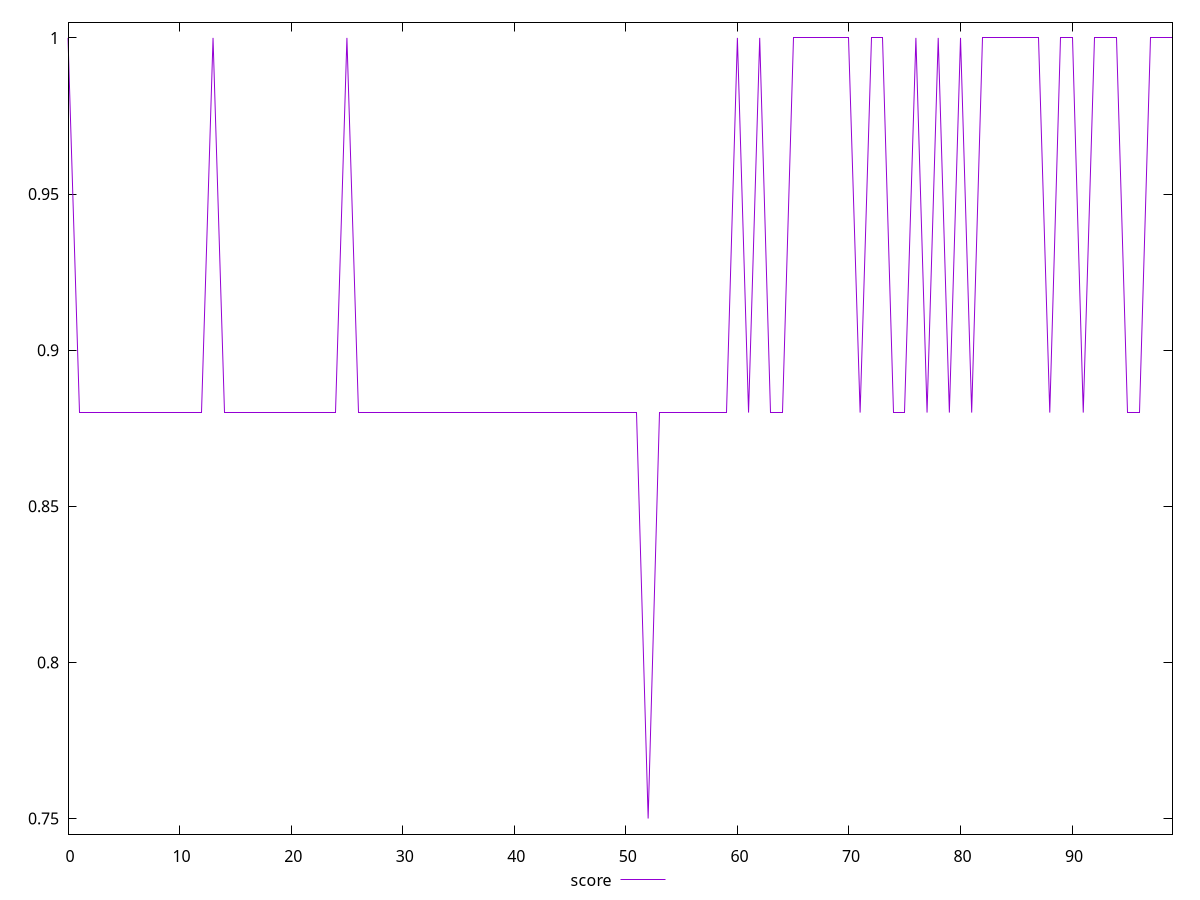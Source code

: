 reset

$score <<EOF
0 1
1 0.88
2 0.88
3 0.88
4 0.88
5 0.88
6 0.88
7 0.88
8 0.88
9 0.88
10 0.88
11 0.88
12 0.88
13 1
14 0.88
15 0.88
16 0.88
17 0.88
18 0.88
19 0.88
20 0.88
21 0.88
22 0.88
23 0.88
24 0.88
25 1
26 0.88
27 0.88
28 0.88
29 0.88
30 0.88
31 0.88
32 0.88
33 0.88
34 0.88
35 0.88
36 0.88
37 0.88
38 0.88
39 0.88
40 0.88
41 0.88
42 0.88
43 0.88
44 0.88
45 0.88
46 0.88
47 0.88
48 0.88
49 0.88
50 0.88
51 0.88
52 0.75
53 0.88
54 0.88
55 0.88
56 0.88
57 0.88
58 0.88
59 0.88
60 1
61 0.88
62 1
63 0.88
64 0.88
65 1
66 1
67 1
68 1
69 1
70 1
71 0.88
72 1
73 1
74 0.88
75 0.88
76 1
77 0.88
78 1
79 0.88
80 1
81 0.88
82 1
83 1
84 1
85 1
86 1
87 1
88 0.88
89 1
90 1
91 0.88
92 1
93 1
94 1
95 0.88
96 0.88
97 1
98 1
99 1
EOF

set key outside below
set xrange [0:99]
set yrange [0.745:1.005]
set trange [0.745:1.005]
set terminal svg size 640, 500 enhanced background rgb 'white'
set output "report_00018_2021-02-10T15-25-16.877Z/unused-css-rules/samples/pages+cached+noadtech/score/values.svg"

plot $score title "score" with line

reset
